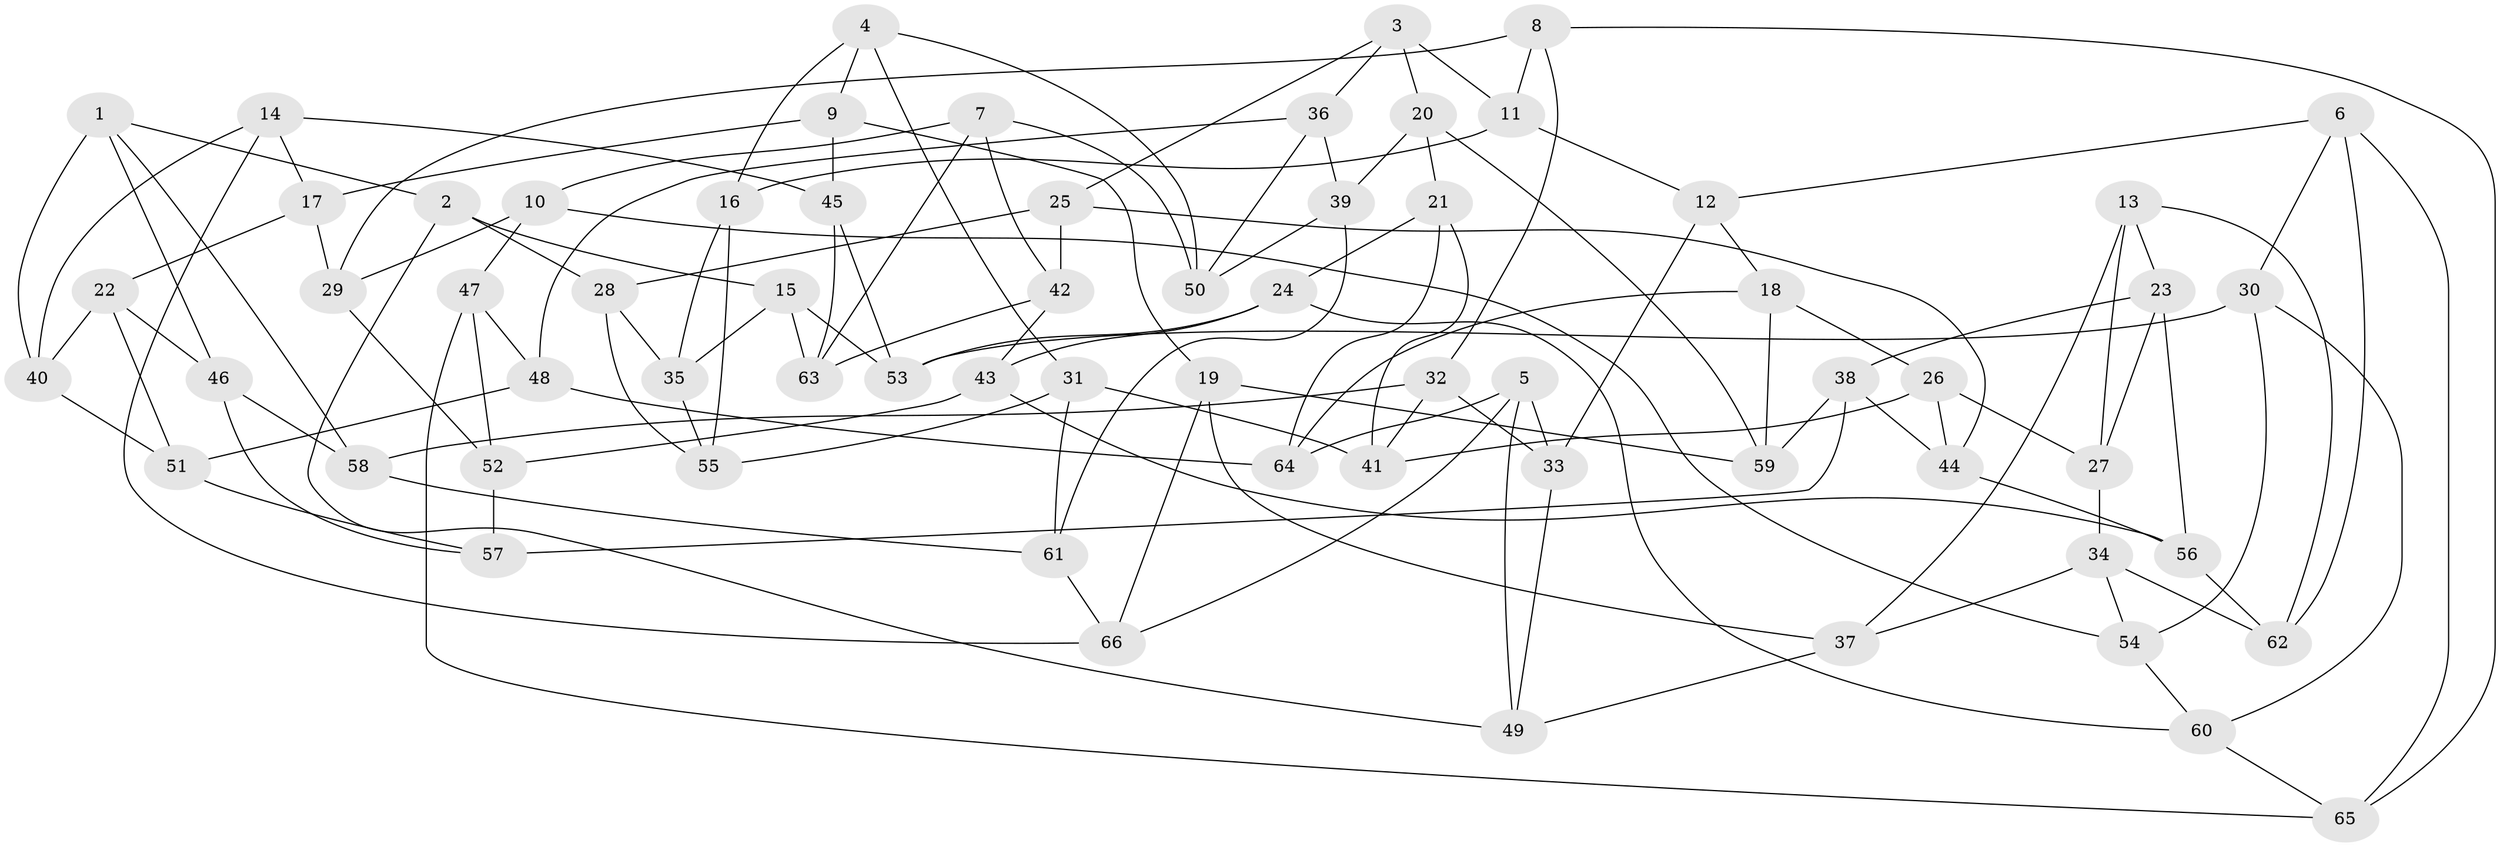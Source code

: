 // Generated by graph-tools (version 1.1) at 2025/38/03/09/25 02:38:19]
// undirected, 66 vertices, 132 edges
graph export_dot {
graph [start="1"]
  node [color=gray90,style=filled];
  1;
  2;
  3;
  4;
  5;
  6;
  7;
  8;
  9;
  10;
  11;
  12;
  13;
  14;
  15;
  16;
  17;
  18;
  19;
  20;
  21;
  22;
  23;
  24;
  25;
  26;
  27;
  28;
  29;
  30;
  31;
  32;
  33;
  34;
  35;
  36;
  37;
  38;
  39;
  40;
  41;
  42;
  43;
  44;
  45;
  46;
  47;
  48;
  49;
  50;
  51;
  52;
  53;
  54;
  55;
  56;
  57;
  58;
  59;
  60;
  61;
  62;
  63;
  64;
  65;
  66;
  1 -- 46;
  1 -- 40;
  1 -- 2;
  1 -- 58;
  2 -- 28;
  2 -- 49;
  2 -- 15;
  3 -- 36;
  3 -- 11;
  3 -- 25;
  3 -- 20;
  4 -- 9;
  4 -- 16;
  4 -- 50;
  4 -- 31;
  5 -- 49;
  5 -- 64;
  5 -- 33;
  5 -- 66;
  6 -- 65;
  6 -- 12;
  6 -- 62;
  6 -- 30;
  7 -- 63;
  7 -- 10;
  7 -- 42;
  7 -- 50;
  8 -- 65;
  8 -- 29;
  8 -- 11;
  8 -- 32;
  9 -- 19;
  9 -- 17;
  9 -- 45;
  10 -- 54;
  10 -- 47;
  10 -- 29;
  11 -- 16;
  11 -- 12;
  12 -- 18;
  12 -- 33;
  13 -- 23;
  13 -- 27;
  13 -- 37;
  13 -- 62;
  14 -- 17;
  14 -- 66;
  14 -- 40;
  14 -- 45;
  15 -- 63;
  15 -- 53;
  15 -- 35;
  16 -- 35;
  16 -- 55;
  17 -- 29;
  17 -- 22;
  18 -- 59;
  18 -- 26;
  18 -- 64;
  19 -- 37;
  19 -- 59;
  19 -- 66;
  20 -- 21;
  20 -- 59;
  20 -- 39;
  21 -- 64;
  21 -- 24;
  21 -- 41;
  22 -- 51;
  22 -- 40;
  22 -- 46;
  23 -- 27;
  23 -- 38;
  23 -- 56;
  24 -- 43;
  24 -- 60;
  24 -- 53;
  25 -- 28;
  25 -- 44;
  25 -- 42;
  26 -- 44;
  26 -- 41;
  26 -- 27;
  27 -- 34;
  28 -- 35;
  28 -- 55;
  29 -- 52;
  30 -- 54;
  30 -- 53;
  30 -- 60;
  31 -- 41;
  31 -- 61;
  31 -- 55;
  32 -- 33;
  32 -- 58;
  32 -- 41;
  33 -- 49;
  34 -- 37;
  34 -- 54;
  34 -- 62;
  35 -- 55;
  36 -- 50;
  36 -- 39;
  36 -- 48;
  37 -- 49;
  38 -- 57;
  38 -- 59;
  38 -- 44;
  39 -- 50;
  39 -- 61;
  40 -- 51;
  42 -- 63;
  42 -- 43;
  43 -- 52;
  43 -- 56;
  44 -- 56;
  45 -- 53;
  45 -- 63;
  46 -- 57;
  46 -- 58;
  47 -- 52;
  47 -- 48;
  47 -- 65;
  48 -- 51;
  48 -- 64;
  51 -- 57;
  52 -- 57;
  54 -- 60;
  56 -- 62;
  58 -- 61;
  60 -- 65;
  61 -- 66;
}
